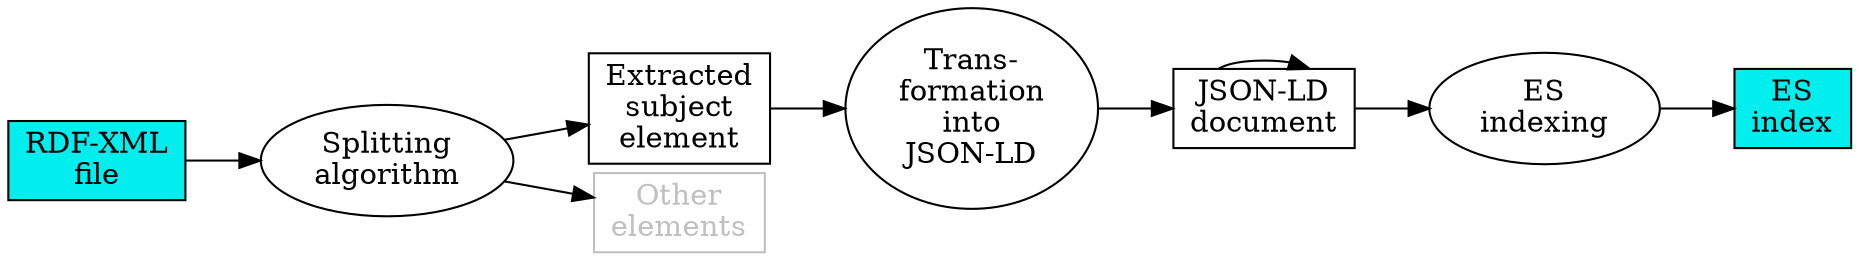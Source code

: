 digraph rdfxml2es {

nodesep=.05;
rankdir=LR;

rdfxml [label="RDF-XML\nfile", shape=box, style=filled, fillcolor=cyan2];
splitting [label="Splitting\nalgorithm", shape=ellipse];
subjElem [label="Extracted\nsubject\nelement", shape=box];
otherElem [label="Other\nelements", shape=box, color=grey, fontcolor=grey];
jsonLDTrans [label="Trans-\nformation\ninto\nJSON-LD", shape=ellipse];
jsonLDDoc [label="JSON-LD\ndocument", shape=box];
indexing [label="ES\nindexing", shape=ellipse];
esIndex [label="ES\nindex", shape=box, style=filled, fillcolor=cyan2];

rdfxml -> splitting;
splitting -> subjElem;
splitting -> otherElem;
subjElem -> jsonLDTrans -> jsonLDDoc;
jsonLDDoc -> jsonLDDoc;
jsonLDDoc -> indexing -> esIndex;

}
